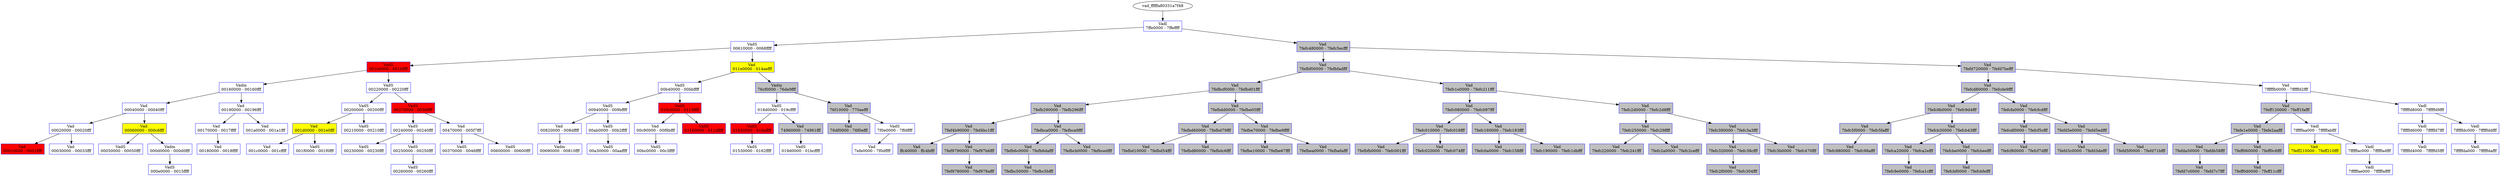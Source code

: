 /* Pid:    536 */
digraph processtree {
graph [rankdir = "TB"];
vad_fffffa80331a7f48 -> vad_fffffa80331aa1e0
vad_fffffa80331aa1e0 [label = "{ Vadl\n7ffe0000 - 7ffeffff }"shape = "record" color = "blue" style = "filled" fillcolor = "white"];
vad_fffffa80331aa1e0 -> vad_fffffa80331ce8c0
vad_fffffa80331ce8c0 [label = "{ VadS\n00610000 - 0068ffff }"shape = "record" color = "blue" style = "filled" fillcolor = "white"];
vad_fffffa80331ce8c0 -> vad_fffffa80331cdcf0
vad_fffffa80331cdcf0 [label = "{ VadS\n001b0000 - 001bffff }"shape = "record" color = "blue" style = "filled" fillcolor = "red"];
vad_fffffa80331cdcf0 -> vad_fffffa80331e0ab0
vad_fffffa80331e0ab0 [label = "{ Vadm\n00160000 - 00160fff }"shape = "record" color = "blue" style = "filled" fillcolor = "white"];
vad_fffffa80331e0ab0 -> vad_fffffa80331aa2a0
vad_fffffa80331aa2a0 [label = "{ Vad \n00040000 - 00040fff }"shape = "record" color = "blue" style = "filled" fillcolor = "white"];
vad_fffffa80331aa2a0 -> vad_fffffa80331d0190
vad_fffffa80331d0190 [label = "{ Vad \n00020000 - 00020fff }"shape = "record" color = "blue" style = "filled" fillcolor = "white"];
vad_fffffa80331d0190 -> vad_fffffa80331c43d0
vad_fffffa80331c43d0 [label = "{ Vad \n00010000 - 0001ffff }"shape = "record" color = "blue" style = "filled" fillcolor = "red"];
vad_fffffa80331d0190 -> vad_fffffa80331a9120
vad_fffffa80331a9120 [label = "{ Vad \n00030000 - 00033fff }"shape = "record" color = "blue" style = "filled" fillcolor = "white"];
vad_fffffa80331aa2a0 -> vad_fffffa80331c4220
vad_fffffa80331c4220 [label = "{ Vad \n00060000 - 000c6fff }"shape = "record" color = "blue" style = "filled" fillcolor = "yellow"];
vad_fffffa80331c4220 -> vad_fffffa80326e08a0
vad_fffffa80326e08a0 [label = "{ VadS\n00050000 - 00050fff }"shape = "record" color = "blue" style = "filled" fillcolor = "white"];
vad_fffffa80331c4220 -> vad_fffffa80331e0bf0
vad_fffffa80331e0bf0 [label = "{ Vadm\n000d0000 - 000d0fff }"shape = "record" color = "blue" style = "filled" fillcolor = "white"];
vad_fffffa80331e0bf0 -> vad_fffffa8033478140
vad_fffffa8033478140 [label = "{ VadS\n000e0000 - 0015ffff }"shape = "record" color = "blue" style = "filled" fillcolor = "white"];
vad_fffffa80331e0ab0 -> vad_fffffa80331e8560
vad_fffffa80331e8560 [label = "{ Vad \n00190000 - 00196fff }"shape = "record" color = "blue" style = "filled" fillcolor = "white"];
vad_fffffa80331e8560 -> vad_fffffa80331d9700
vad_fffffa80331d9700 [label = "{ Vad \n00170000 - 0017ffff }"shape = "record" color = "blue" style = "filled" fillcolor = "white"];
vad_fffffa80331d9700 -> vad_fffffa80331e59a0
vad_fffffa80331e59a0 [label = "{ Vad \n00180000 - 0018ffff }"shape = "record" color = "blue" style = "filled" fillcolor = "white"];
vad_fffffa80331e8560 -> vad_fffffa80331e6520
vad_fffffa80331e6520 [label = "{ Vad \n001a0000 - 001a1fff }"shape = "record" color = "blue" style = "filled" fillcolor = "white"];
vad_fffffa80331cdcf0 -> vad_fffffa80326a49e0
vad_fffffa80326a49e0 [label = "{ VadS\n00220000 - 00220fff }"shape = "record" color = "blue" style = "filled" fillcolor = "white"];
vad_fffffa80326a49e0 -> vad_fffffa8033196b30
vad_fffffa8033196b30 [label = "{ VadS\n00200000 - 00200fff }"shape = "record" color = "blue" style = "filled" fillcolor = "white"];
vad_fffffa8033196b30 -> vad_fffffa80331c4c20
vad_fffffa80331c4c20 [label = "{ Vad \n001d0000 - 001e0fff }"shape = "record" color = "blue" style = "filled" fillcolor = "yellow"];
vad_fffffa80331c4c20 -> vad_fffffa80331f9720
vad_fffffa80331f9720 [label = "{ Vad \n001c0000 - 001cffff }"shape = "record" color = "blue" style = "filled" fillcolor = "white"];
vad_fffffa80331c4c20 -> vad_fffffa80331b1760
vad_fffffa80331b1760 [label = "{ VadS\n001f0000 - 001f0fff }"shape = "record" color = "blue" style = "filled" fillcolor = "white"];
vad_fffffa8033196b30 -> vad_fffffa80331a6840
vad_fffffa80331a6840 [label = "{ VadS\n00210000 - 00210fff }"shape = "record" color = "blue" style = "filled" fillcolor = "white"];
vad_fffffa80326a49e0 -> vad_fffffa80331b1c50
vad_fffffa80331b1c50 [label = "{ VadS\n00270000 - 0036ffff }"shape = "record" color = "blue" style = "filled" fillcolor = "red"];
vad_fffffa80331b1c50 -> vad_fffffa80331c2ce0
vad_fffffa80331c2ce0 [label = "{ VadS\n00240000 - 00240fff }"shape = "record" color = "blue" style = "filled" fillcolor = "white"];
vad_fffffa80331c2ce0 -> vad_fffffa8033194ae0
vad_fffffa8033194ae0 [label = "{ VadS\n00230000 - 00230fff }"shape = "record" color = "blue" style = "filled" fillcolor = "white"];
vad_fffffa80331c2ce0 -> vad_fffffa80331c11e0
vad_fffffa80331c11e0 [label = "{ VadS\n00250000 - 00250fff }"shape = "record" color = "blue" style = "filled" fillcolor = "white"];
vad_fffffa80331c11e0 -> vad_fffffa803320a170
vad_fffffa803320a170 [label = "{ VadS\n00260000 - 00260fff }"shape = "record" color = "blue" style = "filled" fillcolor = "white"];
vad_fffffa80331b1c50 -> vad_fffffa80331d4520
vad_fffffa80331d4520 [label = "{ Vad \n00470000 - 005f7fff }"shape = "record" color = "blue" style = "filled" fillcolor = "white"];
vad_fffffa80331d4520 -> vad_fffffa80331ce870
vad_fffffa80331ce870 [label = "{ VadS\n00370000 - 0046ffff }"shape = "record" color = "blue" style = "filled" fillcolor = "white"];
vad_fffffa80331d4520 -> vad_fffffa803320f540
vad_fffffa803320f540 [label = "{ VadS\n00600000 - 00600fff }"shape = "record" color = "blue" style = "filled" fillcolor = "white"];
vad_fffffa80331ce8c0 -> vad_fffffa8032813d70
vad_fffffa8032813d70 [label = "{ Vad \n011e0000 - 014aefff }"shape = "record" color = "blue" style = "filled" fillcolor = "yellow"];
vad_fffffa8032813d70 -> vad_fffffa80331eca90
vad_fffffa80331eca90 [label = "{ VadS\n00b40000 - 00bbffff }"shape = "record" color = "blue" style = "filled" fillcolor = "white"];
vad_fffffa80331eca90 -> vad_fffffa80331cf610
vad_fffffa80331cf610 [label = "{ VadS\n00940000 - 009bffff }"shape = "record" color = "blue" style = "filled" fillcolor = "white"];
vad_fffffa80331cf610 -> vad_fffffa80331d9260
vad_fffffa80331d9260 [label = "{ Vad \n00820000 - 008dffff }"shape = "record" color = "blue" style = "filled" fillcolor = "white"];
vad_fffffa80331d9260 -> vad_fffffa80331e0010
vad_fffffa80331e0010 [label = "{ Vadm\n00690000 - 00810fff }"shape = "record" color = "blue" style = "filled" fillcolor = "white"];
vad_fffffa80331cf610 -> vad_fffffa80331e3160
vad_fffffa80331e3160 [label = "{ VadS\n00ab0000 - 00b2ffff }"shape = "record" color = "blue" style = "filled" fillcolor = "white"];
vad_fffffa80331e3160 -> vad_fffffa8032725870
vad_fffffa8032725870 [label = "{ VadS\n00a30000 - 00aaffff }"shape = "record" color = "blue" style = "filled" fillcolor = "white"];
vad_fffffa80331eca90 -> vad_fffffa80331eb510
vad_fffffa80331eb510 [label = "{ VadS\n010c0000 - 0113ffff }"shape = "record" color = "blue" style = "filled" fillcolor = "red"];
vad_fffffa80331eb510 -> vad_fffffa80331e3430
vad_fffffa80331e3430 [label = "{ Vad \n00c90000 - 00f8bfff }"shape = "record" color = "blue" style = "filled" fillcolor = "white"];
vad_fffffa80331e3430 -> vad_fffffa8033960ef0
vad_fffffa8033960ef0 [label = "{ VadS\n00bc0000 - 00c3ffff }"shape = "record" color = "blue" style = "filled" fillcolor = "white"];
vad_fffffa80331eb510 -> vad_fffffa8032437ce0
vad_fffffa8032437ce0 [label = "{ VadS\n01160000 - 011dffff }"shape = "record" color = "blue" style = "filled" fillcolor = "red"];
vad_fffffa8032813d70 -> vad_fffffa80331e0b50
vad_fffffa80331e0b50 [label = "{ Vadm\n76cf0000 - 76de9fff }"shape = "record" color = "blue" style = "filled" fillcolor = "gray"];
vad_fffffa80331e0b50 -> vad_fffffa803350e1e0
vad_fffffa803350e1e0 [label = "{ VadS\n018d0000 - 019cffff }"shape = "record" color = "blue" style = "filled" fillcolor = "white"];
vad_fffffa803350e1e0 -> vad_fffffa8031f85e40
vad_fffffa8031f85e40 [label = "{ VadS\n01630000 - 016affff }"shape = "record" color = "blue" style = "filled" fillcolor = "red"];
vad_fffffa8031f85e40 -> vad_fffffa803354af00
vad_fffffa803354af00 [label = "{ VadS\n01530000 - 0162ffff }"shape = "record" color = "blue" style = "filled" fillcolor = "white"];
vad_fffffa803350e1e0 -> vad_fffffa803437c440
vad_fffffa803437c440 [label = "{ Vad \n74960000 - 74961fff }"shape = "record" color = "blue" style = "filled" fillcolor = "gray"];
vad_fffffa803437c440 -> vad_fffffa8031f3a880
vad_fffffa8031f3a880 [label = "{ VadS\n019d0000 - 01bcffff }"shape = "record" color = "blue" style = "filled" fillcolor = "white"];
vad_fffffa80331e0b50 -> vad_fffffa80331a3880
vad_fffffa80331a3880 [label = "{ Vad \n76f10000 - 770aefff }"shape = "record" color = "blue" style = "filled" fillcolor = "gray"];
vad_fffffa80331a3880 -> vad_fffffa80331c27e0
vad_fffffa80331c27e0 [label = "{ Vad \n76df0000 - 76f0efff }"shape = "record" color = "blue" style = "filled" fillcolor = "gray"];
vad_fffffa80331a3880 -> vad_fffffa80323c0190
vad_fffffa80323c0190 [label = "{ VadS\n7f0e0000 - 7ffdffff }"shape = "record" color = "blue" style = "filled" fillcolor = "white"];
vad_fffffa80323c0190 -> vad_fffffa80331c42b0
vad_fffffa80331c42b0 [label = "{ Vad \n7efe0000 - 7f0dffff }"shape = "record" color = "blue" style = "filled" fillcolor = "white"];
vad_fffffa80331aa1e0 -> vad_fffffa80331d48d0
vad_fffffa80331d48d0 [label = "{ Vad \n7fefc480000 - 7fefc5ecfff }"shape = "record" color = "blue" style = "filled" fillcolor = "gray"];
vad_fffffa80331d48d0 -> vad_fffffa80331c7ab0
vad_fffffa80331c7ab0 [label = "{ Vad \n7fefbf00000 - 7fefbfadfff }"shape = "record" color = "blue" style = "filled" fillcolor = "gray"];
vad_fffffa80331c7ab0 -> vad_fffffa80332033c0
vad_fffffa80332033c0 [label = "{ Vad \n7fefbcf0000 - 7fefbd01fff }"shape = "record" color = "blue" style = "filled" fillcolor = "gray"];
vad_fffffa80332033c0 -> vad_fffffa803286eb00
vad_fffffa803286eb00 [label = "{ Vad \n7fefb290000 - 7fefb296fff }"shape = "record" color = "blue" style = "filled" fillcolor = "gray"];
vad_fffffa803286eb00 -> vad_fffffa8032d1f9a0
vad_fffffa8032d1f9a0 [label = "{ Vad \n7fef4b90000 - 7fef4bc1fff }"shape = "record" color = "blue" style = "filled" fillcolor = "gray"];
vad_fffffa8032d1f9a0 -> vad_fffffa80331a3db0
vad_fffffa80331a3db0 [label = "{ Vad \nffc40000 - ffc4bfff }"shape = "record" color = "blue" style = "filled" fillcolor = "gray"];
vad_fffffa8032d1f9a0 -> vad_fffffa8031ed5c30
vad_fffffa8031ed5c30 [label = "{ Vad \n7fef9790000 - 7fef97b6fff }"shape = "record" color = "blue" style = "filled" fillcolor = "gray"];
vad_fffffa8031ed5c30 -> vad_fffffa8033844160
vad_fffffa8033844160 [label = "{ Vad \n7fef9780000 - 7fef978afff }"shape = "record" color = "blue" style = "filled" fillcolor = "gray"];
vad_fffffa803286eb00 -> vad_fffffa803246c170
vad_fffffa803246c170 [label = "{ Vad \n7fefbca0000 - 7fefbca9fff }"shape = "record" color = "blue" style = "filled" fillcolor = "gray"];
vad_fffffa803246c170 -> vad_fffffa8033a35e00
vad_fffffa8033a35e00 [label = "{ Vad \n7fefb6c0000 - 7fefb6dafff }"shape = "record" color = "blue" style = "filled" fillcolor = "gray"];
vad_fffffa8033a35e00 -> vad_fffffa80312b7010
vad_fffffa80312b7010 [label = "{ Vad \n7fefbc50000 - 7fefbc5bfff }"shape = "record" color = "blue" style = "filled" fillcolor = "gray"];
vad_fffffa803246c170 -> vad_fffffa8033171c30
vad_fffffa8033171c30 [label = "{ Vad \n7fefbcb0000 - 7fefbcedfff }"shape = "record" color = "blue" style = "filled" fillcolor = "gray"];
vad_fffffa80332033c0 -> vad_fffffa803317c860
vad_fffffa803317c860 [label = "{ Vad \n7fefbdd0000 - 7fefbe05fff }"shape = "record" color = "blue" style = "filled" fillcolor = "gray"];
vad_fffffa803317c860 -> vad_fffffa8033210cc0
vad_fffffa8033210cc0 [label = "{ Vad \n7fefbd60000 - 7fefbd79fff }"shape = "record" color = "blue" style = "filled" fillcolor = "gray"];
vad_fffffa8033210cc0 -> vad_fffffa80331e70d0
vad_fffffa80331e70d0 [label = "{ Vad \n7fefbd10000 - 7fefbd54fff }"shape = "record" color = "blue" style = "filled" fillcolor = "gray"];
vad_fffffa8033210cc0 -> vad_fffffa803320cec0
vad_fffffa803320cec0 [label = "{ Vad \n7fefbd80000 - 7fefbdc6fff }"shape = "record" color = "blue" style = "filled" fillcolor = "gray"];
vad_fffffa803317c860 -> vad_fffffa80331cfb10
vad_fffffa80331cfb10 [label = "{ Vad \n7fefbe70000 - 7fefbe9ffff }"shape = "record" color = "blue" style = "filled" fillcolor = "gray"];
vad_fffffa80331cfb10 -> vad_fffffa80331ce0d0
vad_fffffa80331ce0d0 [label = "{ Vad \n7fefbe10000 - 7fefbe67fff }"shape = "record" color = "blue" style = "filled" fillcolor = "gray"];
vad_fffffa80331cfb10 -> vad_fffffa80331ce160
vad_fffffa80331ce160 [label = "{ Vad \n7fefbea0000 - 7fefbefafff }"shape = "record" color = "blue" style = "filled" fillcolor = "gray"];
vad_fffffa80331c7ab0 -> vad_fffffa8033171f80
vad_fffffa8033171f80 [label = "{ Vad \n7fefc1e0000 - 7fefc211fff }"shape = "record" color = "blue" style = "filled" fillcolor = "gray"];
vad_fffffa8033171f80 -> vad_fffffa80331fc830
vad_fffffa80331fc830 [label = "{ Vad \n7fefc080000 - 7fefc097fff }"shape = "record" color = "blue" style = "filled" fillcolor = "gray"];
vad_fffffa80331fc830 -> vad_fffffa803240bec0
vad_fffffa803240bec0 [label = "{ Vad \n7fefc010000 - 7fefc016fff }"shape = "record" color = "blue" style = "filled" fillcolor = "gray"];
vad_fffffa803240bec0 -> vad_fffffa80323c08f0
vad_fffffa80323c08f0 [label = "{ Vad \n7fefbfb0000 - 7fefc001fff }"shape = "record" color = "blue" style = "filled" fillcolor = "gray"];
vad_fffffa803240bec0 -> vad_fffffa803314bd70
vad_fffffa803314bd70 [label = "{ Vad \n7fefc020000 - 7fefc074fff }"shape = "record" color = "blue" style = "filled" fillcolor = "gray"];
vad_fffffa80331fc830 -> vad_fffffa80331f68f0
vad_fffffa80331f68f0 [label = "{ Vad \n7fefc160000 - 7fefc183fff }"shape = "record" color = "blue" style = "filled" fillcolor = "gray"];
vad_fffffa80331f68f0 -> vad_fffffa8033203ae0
vad_fffffa8033203ae0 [label = "{ Vad \n7fefc0a0000 - 7fefc158fff }"shape = "record" color = "blue" style = "filled" fillcolor = "gray"];
vad_fffffa80331f68f0 -> vad_fffffa803317f2c0
vad_fffffa803317f2c0 [label = "{ Vad \n7fefc190000 - 7fefc1dbfff }"shape = "record" color = "blue" style = "filled" fillcolor = "gray"];
vad_fffffa8033171f80 -> vad_fffffa80331e6f80
vad_fffffa80331e6f80 [label = "{ Vad \n7fefc2d0000 - 7fefc2d8fff }"shape = "record" color = "blue" style = "filled" fillcolor = "gray"];
vad_fffffa80331e6f80 -> vad_fffffa80331d8590
vad_fffffa80331d8590 [label = "{ Vad \n7fefc250000 - 7fefc29ffff }"shape = "record" color = "blue" style = "filled" fillcolor = "gray"];
vad_fffffa80331d8590 -> vad_fffffa8032a2a270
vad_fffffa8032a2a270 [label = "{ Vad \n7fefc220000 - 7fefc241fff }"shape = "record" color = "blue" style = "filled" fillcolor = "gray"];
vad_fffffa80331d8590 -> vad_fffffa80331e34c0
vad_fffffa80331e34c0 [label = "{ Vad \n7fefc2a0000 - 7fefc2cefff }"shape = "record" color = "blue" style = "filled" fillcolor = "gray"];
vad_fffffa80331e6f80 -> vad_fffffa80331d6740
vad_fffffa80331d6740 [label = "{ Vad \n7fefc390000 - 7fefc3a3fff }"shape = "record" color = "blue" style = "filled" fillcolor = "gray"];
vad_fffffa80331d6740 -> vad_fffffa80331d9c10
vad_fffffa80331d9c10 [label = "{ Vad \n7fefc320000 - 7fefc38cfff }"shape = "record" color = "blue" style = "filled" fillcolor = "gray"];
vad_fffffa80331d9c10 -> vad_fffffa80324476d0
vad_fffffa80324476d0 [label = "{ Vad \n7fefc2f0000 - 7fefc304fff }"shape = "record" color = "blue" style = "filled" fillcolor = "gray"];
vad_fffffa80331d6740 -> vad_fffffa80331d77a0
vad_fffffa80331d77a0 [label = "{ Vad \n7fefc3b0000 - 7fefc470fff }"shape = "record" color = "blue" style = "filled" fillcolor = "gray"];
vad_fffffa80331d48d0 -> vad_fffffa80331c5660
vad_fffffa80331c5660 [label = "{ Vad \n7fefd720000 - 7fefd7befff }"shape = "record" color = "blue" style = "filled" fillcolor = "gray"];
vad_fffffa80331c5660 -> vad_fffffa80331c2750
vad_fffffa80331c2750 [label = "{ Vad \n7fefcd80000 - 7fefcde9fff }"shape = "record" color = "blue" style = "filled" fillcolor = "gray"];
vad_fffffa80331c2750 -> vad_fffffa80331d6b90
vad_fffffa80331d6b90 [label = "{ Vad \n7fefc9b0000 - 7fefc9d4fff }"shape = "record" color = "blue" style = "filled" fillcolor = "gray"];
vad_fffffa80331d6b90 -> vad_fffffa80331cc0d0
vad_fffffa80331cc0d0 [label = "{ Vad \n7fefc5f0000 - 7fefc5fafff }"shape = "record" color = "blue" style = "filled" fillcolor = "gray"];
vad_fffffa80331cc0d0 -> vad_fffffa8031f80de0
vad_fffffa8031f80de0 [label = "{ Vad \n7fefc980000 - 7fefc98afff }"shape = "record" color = "blue" style = "filled" fillcolor = "gray"];
vad_fffffa80331d6b90 -> vad_fffffa803321d3b0
vad_fffffa803321d3b0 [label = "{ Vad \n7fefcb30000 - 7fefcb43fff }"shape = "record" color = "blue" style = "filled" fillcolor = "gray"];
vad_fffffa803321d3b0 -> vad_fffffa80331f6ec0
vad_fffffa80331f6ec0 [label = "{ Vad \n7fefca20000 - 7fefca2efff }"shape = "record" color = "blue" style = "filled" fillcolor = "gray"];
vad_fffffa80331f6ec0 -> vad_fffffa8032a23e30
vad_fffffa8032a23e30 [label = "{ Vad \n7fefc9e0000 - 7fefca1cfff }"shape = "record" color = "blue" style = "filled" fillcolor = "gray"];
vad_fffffa803321d3b0 -> vad_fffffa80331d8d70
vad_fffffa80331d8d70 [label = "{ Vad \n7fefcbe0000 - 7fefcbeefff }"shape = "record" color = "blue" style = "filled" fillcolor = "gray"];
vad_fffffa80331d8d70 -> vad_fffffa8032701640
vad_fffffa8032701640 [label = "{ Vad \n7fefcbf0000 - 7fefcbfefff }"shape = "record" color = "blue" style = "filled" fillcolor = "gray"];
vad_fffffa80331c2750 -> vad_fffffa803254c200
vad_fffffa803254c200 [label = "{ Vad \n7fefcfa0000 - 7fefcfcdfff }"shape = "record" color = "blue" style = "filled" fillcolor = "gray"];
vad_fffffa803254c200 -> vad_fffffa80331c1620
vad_fffffa80331c1620 [label = "{ Vad \n7fefcdf0000 - 7fefcf5cfff }"shape = "record" color = "blue" style = "filled" fillcolor = "gray"];
vad_fffffa80331c1620 -> vad_fffffa80327016d0
vad_fffffa80327016d0 [label = "{ Vad \n7fefcf60000 - 7fefcf7dfff }"shape = "record" color = "blue" style = "filled" fillcolor = "gray"];
vad_fffffa803254c200 -> vad_fffffa80331d61d0
vad_fffffa80331d61d0 [label = "{ Vad \n7fefd5e0000 - 7fefd5edfff }"shape = "record" color = "blue" style = "filled" fillcolor = "gray"];
vad_fffffa80331d61d0 -> vad_fffffa80331d45b0
vad_fffffa80331d45b0 [label = "{ Vad \n7fefd3c0000 - 7fefd3defff }"shape = "record" color = "blue" style = "filled" fillcolor = "gray"];
vad_fffffa80331d61d0 -> vad_fffffa80331c5540
vad_fffffa80331c5540 [label = "{ Vad \n7fefd5f0000 - 7fefd71bfff }"shape = "record" color = "blue" style = "filled" fillcolor = "gray"];
vad_fffffa80331c5660 -> vad_fffffa803319d110
vad_fffffa803319d110 [label = "{ Vad \n7fffffb0000 - 7fffffd2fff }"shape = "record" color = "blue" style = "filled" fillcolor = "white"];
vad_fffffa803319d110 -> vad_fffffa80331d69c0
vad_fffffa80331d69c0 [label = "{ Vad \n7feff120000 - 7feff1fafff }"shape = "record" color = "blue" style = "filled" fillcolor = "gray"];
vad_fffffa80331d69c0 -> vad_fffffa80331de7f0
vad_fffffa80331de7f0 [label = "{ Vad \n7fefe1e0000 - 7fefe2aafff }"shape = "record" color = "blue" style = "filled" fillcolor = "gray"];
vad_fffffa80331de7f0 -> vad_fffffa80331d9790
vad_fffffa80331d9790 [label = "{ Vad \n7fefda50000 - 7fefdb58fff }"shape = "record" color = "blue" style = "filled" fillcolor = "gray"];
vad_fffffa80331d9790 -> vad_fffffa803246c200
vad_fffffa803246c200 [label = "{ Vad \n7fefd7c0000 - 7fefd7c7fff }"shape = "record" color = "blue" style = "filled" fillcolor = "gray"];
vad_fffffa80331de7f0 -> vad_fffffa80331d64d0
vad_fffffa80331d64d0 [label = "{ Vad \n7feff060000 - 7feff0c6fff }"shape = "record" color = "blue" style = "filled" fillcolor = "gray"];
vad_fffffa80331d64d0 -> vad_fffffa8032813cc0
vad_fffffa8032813cc0 [label = "{ Vad \n7feff0d0000 - 7feff11cfff }"shape = "record" color = "blue" style = "filled" fillcolor = "gray"];
vad_fffffa80331d69c0 -> vad_fffffa80310b7bc0
vad_fffffa80310b7bc0 [label = "{ Vadl\n7fffffaa000 - 7fffffabfff }"shape = "record" color = "blue" style = "filled" fillcolor = "white"];
vad_fffffa80310b7bc0 -> vad_fffffa80331a3c60
vad_fffffa80331a3c60 [label = "{ Vad \n7feff210000 - 7feff210fff }"shape = "record" color = "blue" style = "filled" fillcolor = "yellow"];
vad_fffffa80310b7bc0 -> vad_fffffa8031107010
vad_fffffa8031107010 [label = "{ Vadl\n7fffffac000 - 7fffffadfff }"shape = "record" color = "blue" style = "filled" fillcolor = "white"];
vad_fffffa8031107010 -> vad_fffffa80311a6290
vad_fffffa80311a6290 [label = "{ Vadl\n7fffffae000 - 7fffffaffff }"shape = "record" color = "blue" style = "filled" fillcolor = "white"];
vad_fffffa803319d110 -> vad_fffffa80331df3a0
vad_fffffa80331df3a0 [label = "{ Vadl\n7fffffd8000 - 7fffffd9fff }"shape = "record" color = "blue" style = "filled" fillcolor = "white"];
vad_fffffa80331df3a0 -> vad_fffffa80340d8910
vad_fffffa80340d8910 [label = "{ Vadl\n7fffffd6000 - 7fffffd7fff }"shape = "record" color = "blue" style = "filled" fillcolor = "white"];
vad_fffffa80340d8910 -> vad_fffffa8032a2b310
vad_fffffa8032a2b310 [label = "{ Vadl\n7fffffd4000 - 7fffffd5fff }"shape = "record" color = "blue" style = "filled" fillcolor = "white"];
vad_fffffa80331df3a0 -> vad_fffffa80331cc4d0
vad_fffffa80331cc4d0 [label = "{ Vadl\n7fffffdc000 - 7fffffddfff }"shape = "record" color = "blue" style = "filled" fillcolor = "white"];
vad_fffffa80331cc4d0 -> vad_fffffa80331a91b0
vad_fffffa80331a91b0 [label = "{ Vadl\n7fffffda000 - 7fffffdafff }"shape = "record" color = "blue" style = "filled" fillcolor = "white"];
}
